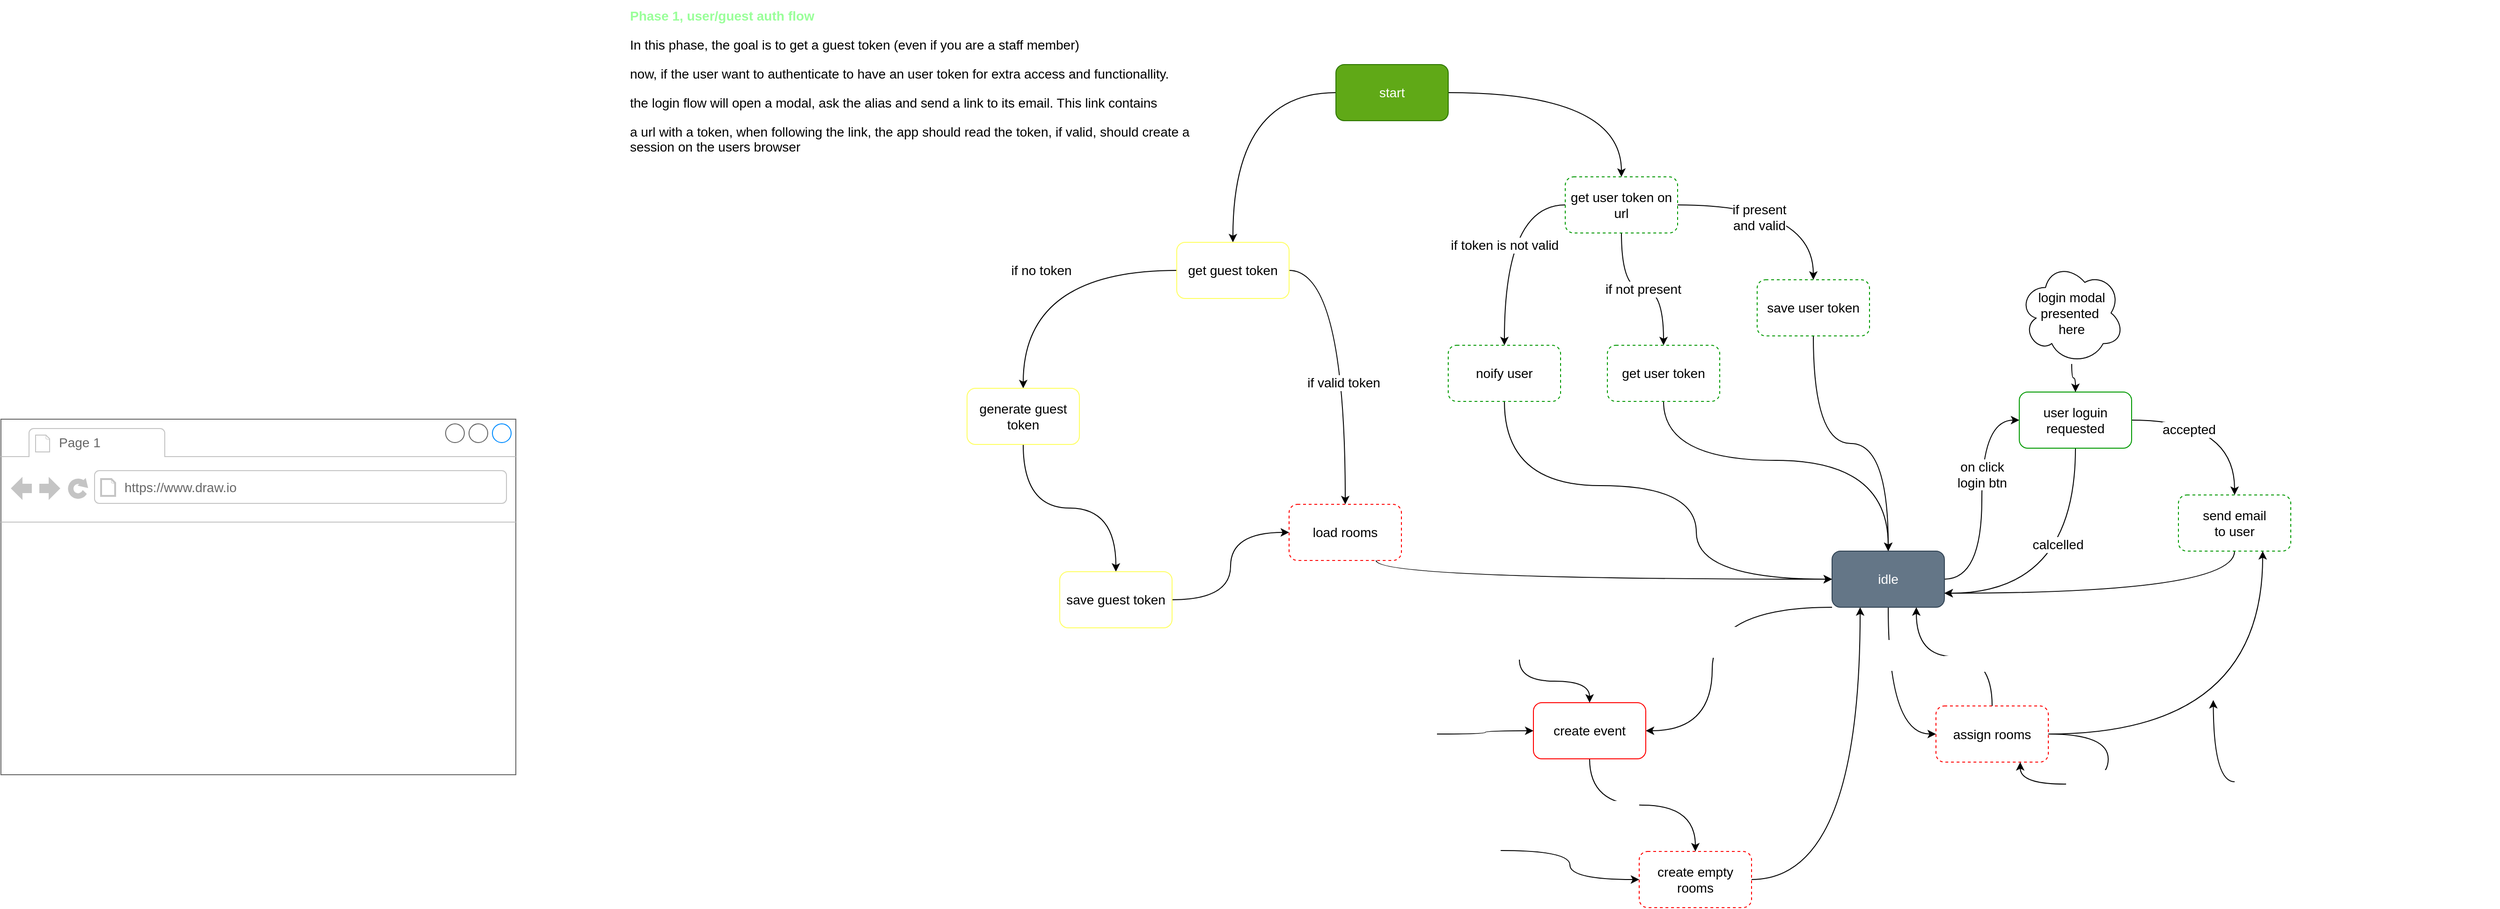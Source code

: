 <mxfile>
    <diagram id="cfPcVWk13IE5omMQbcKf" name="Page-1">
        <mxGraphModel dx="2266" dy="1712" grid="0" gridSize="10" guides="1" tooltips="1" connect="1" arrows="1" fold="1" page="0" pageScale="1" pageWidth="850" pageHeight="1100" math="0" shadow="0">
            <root>
                <mxCell id="0"/>
                <mxCell id="1" parent="0"/>
                <mxCell id="2" value="" style="strokeWidth=1;shadow=0;dashed=0;align=center;html=1;shape=mxgraph.mockup.containers.browserWindow;rSize=0;strokeColor=#666666;strokeColor2=#008cff;strokeColor3=#c4c4c4;mainText=,;recursiveResize=0;fontSize=14;" parent="1" vertex="1">
                    <mxGeometry x="-1366" y="-631" width="550" height="380" as="geometry"/>
                </mxCell>
                <mxCell id="3" value="Page 1" style="strokeWidth=1;shadow=0;dashed=0;align=center;html=1;shape=mxgraph.mockup.containers.anchor;fontSize=14;fontColor=#666666;align=left;" parent="2" vertex="1">
                    <mxGeometry x="60" y="12" width="110" height="26" as="geometry"/>
                </mxCell>
                <mxCell id="4" value="https://www.draw.io" style="strokeWidth=1;shadow=0;dashed=0;align=center;html=1;shape=mxgraph.mockup.containers.anchor;rSize=0;fontSize=14;fontColor=#666666;align=left;" parent="2" vertex="1">
                    <mxGeometry x="130" y="60" width="250" height="26" as="geometry"/>
                </mxCell>
                <mxCell id="13" style="html=1;entryX=0.5;entryY=0;entryDx=0;entryDy=0;edgeStyle=orthogonalEdgeStyle;curved=1;fontSize=14;" parent="1" source="11" target="12" edge="1">
                    <mxGeometry relative="1" as="geometry"/>
                </mxCell>
                <mxCell id="38" style="edgeStyle=orthogonalEdgeStyle;curved=1;html=1;entryX=0.5;entryY=0;entryDx=0;entryDy=0;fontSize=14;" parent="1" source="11" target="18" edge="1">
                    <mxGeometry relative="1" as="geometry"/>
                </mxCell>
                <mxCell id="11" value="start" style="rounded=1;whiteSpace=wrap;html=1;fillColor=#60a917;fontColor=#ffffff;strokeColor=#2D7600;fontSize=14;" parent="1" vertex="1">
                    <mxGeometry x="60" y="-1010" width="120" height="60" as="geometry"/>
                </mxCell>
                <mxCell id="15" value="if no token" style="edgeStyle=orthogonalEdgeStyle;curved=1;html=1;fontSize=14;" parent="1" source="12" target="14" edge="1">
                    <mxGeometry relative="1" as="geometry"/>
                </mxCell>
                <mxCell id="24" style="edgeStyle=orthogonalEdgeStyle;curved=1;html=1;fontSize=14;entryX=0.5;entryY=0;entryDx=0;entryDy=0;exitX=1;exitY=0.5;exitDx=0;exitDy=0;" parent="1" source="12" target="17" edge="1">
                    <mxGeometry relative="1" as="geometry"/>
                </mxCell>
                <mxCell id="25" value="if valid token" style="edgeLabel;html=1;align=center;verticalAlign=middle;resizable=0;points=[];fontSize=14;" parent="24" vertex="1" connectable="0">
                    <mxGeometry x="0.117" y="-17" relative="1" as="geometry">
                        <mxPoint x="15" y="7" as="offset"/>
                    </mxGeometry>
                </mxCell>
                <mxCell id="12" value="get guest token" style="rounded=1;whiteSpace=wrap;html=1;fillColor=default;strokeColor=#FFFF66;fontSize=14;" parent="1" vertex="1">
                    <mxGeometry x="-110" y="-820" width="120" height="60" as="geometry"/>
                </mxCell>
                <mxCell id="c42cUfcJjYAWY93HMcgf-95" style="edgeStyle=orthogonalEdgeStyle;html=1;curved=1;" edge="1" parent="1" source="14" target="c42cUfcJjYAWY93HMcgf-94">
                    <mxGeometry relative="1" as="geometry"/>
                </mxCell>
                <mxCell id="14" value="generate guest token" style="rounded=1;whiteSpace=wrap;html=1;strokeColor=#FFFF66;fontSize=14;" parent="1" vertex="1">
                    <mxGeometry x="-334" y="-664" width="120" height="60" as="geometry"/>
                </mxCell>
                <mxCell id="28" style="edgeStyle=orthogonalEdgeStyle;curved=1;html=1;fontSize=14;" parent="1" source="17" target="20" edge="1">
                    <mxGeometry relative="1" as="geometry">
                        <Array as="points">
                            <mxPoint x="103" y="-460"/>
                        </Array>
                    </mxGeometry>
                </mxCell>
                <mxCell id="17" value="load rooms" style="rounded=1;whiteSpace=wrap;html=1;fontSize=14;strokeColor=#FF0000;dashed=1;" parent="1" vertex="1">
                    <mxGeometry x="10" y="-540" width="120" height="60" as="geometry"/>
                </mxCell>
                <mxCell id="39" style="edgeStyle=orthogonalEdgeStyle;curved=1;html=1;entryX=0.5;entryY=0;entryDx=0;entryDy=0;fontSize=14;" parent="1" source="18" target="22" edge="1">
                    <mxGeometry relative="1" as="geometry"/>
                </mxCell>
                <mxCell id="40" value="if present&lt;br style=&quot;font-size: 14px;&quot;&gt;and valid" style="edgeLabel;html=1;align=center;verticalAlign=middle;resizable=0;points=[];fontSize=14;" parent="39" vertex="1" connectable="0">
                    <mxGeometry x="-0.225" y="-13" relative="1" as="geometry">
                        <mxPoint as="offset"/>
                    </mxGeometry>
                </mxCell>
                <mxCell id="41" value="if not present" style="edgeStyle=orthogonalEdgeStyle;curved=1;html=1;fontSize=14;" parent="1" source="18" target="21" edge="1">
                    <mxGeometry relative="1" as="geometry"/>
                </mxCell>
                <mxCell id="54" value="if token is not valid" style="edgeStyle=orthogonalEdgeStyle;curved=1;html=1;entryX=0.5;entryY=0;entryDx=0;entryDy=0;fontSize=14;" parent="1" source="18" target="42" edge="1">
                    <mxGeometry relative="1" as="geometry"/>
                </mxCell>
                <mxCell id="18" value="get user token on url" style="rounded=1;whiteSpace=wrap;html=1;strokeColor=#009900;fontSize=14;dashed=1;" parent="1" vertex="1">
                    <mxGeometry x="305" y="-890" width="120" height="60" as="geometry"/>
                </mxCell>
                <mxCell id="37" style="edgeStyle=orthogonalEdgeStyle;curved=1;html=1;entryX=1;entryY=0.75;entryDx=0;entryDy=0;fontSize=14;" parent="1" source="19" target="20" edge="1">
                    <mxGeometry relative="1" as="geometry">
                        <Array as="points">
                            <mxPoint x="1020" y="-445"/>
                        </Array>
                    </mxGeometry>
                </mxCell>
                <mxCell id="19" value="send email&lt;br style=&quot;font-size: 14px;&quot;&gt;to user" style="rounded=1;whiteSpace=wrap;html=1;strokeColor=#009900;fontSize=14;dashed=1;" parent="1" vertex="1">
                    <mxGeometry x="960" y="-550" width="120" height="60" as="geometry"/>
                </mxCell>
                <mxCell id="29" style="edgeStyle=orthogonalEdgeStyle;curved=1;html=1;entryX=0;entryY=0.5;entryDx=0;entryDy=0;fontSize=14;" parent="1" source="20" target="23" edge="1">
                    <mxGeometry relative="1" as="geometry"/>
                </mxCell>
                <mxCell id="30" value="on click&lt;br style=&quot;font-size: 14px;&quot;&gt;login btn" style="edgeLabel;html=1;align=center;verticalAlign=middle;resizable=0;points=[];fontSize=14;" parent="29" vertex="1" connectable="0">
                    <mxGeometry x="0.215" relative="1" as="geometry">
                        <mxPoint as="offset"/>
                    </mxGeometry>
                </mxCell>
                <mxCell id="63" style="edgeStyle=orthogonalEdgeStyle;curved=1;html=1;entryX=1;entryY=0.5;entryDx=0;entryDy=0;fontSize=14;fontColor=#FFFFFF;exitX=0;exitY=1;exitDx=0;exitDy=0;" parent="1" source="20" target="53" edge="1">
                    <mxGeometry relative="1" as="geometry">
                        <Array as="points">
                            <mxPoint x="462" y="-430"/>
                            <mxPoint x="462" y="-298"/>
                        </Array>
                    </mxGeometry>
                </mxCell>
                <mxCell id="64" value="if user&lt;br&gt;session" style="edgeLabel;html=1;align=center;verticalAlign=middle;resizable=0;points=[];fontSize=14;fontColor=#FFFFFF;" parent="63" vertex="1" connectable="0">
                    <mxGeometry x="-0.546" y="-1" relative="1" as="geometry">
                        <mxPoint x="-36" y="38" as="offset"/>
                    </mxGeometry>
                </mxCell>
                <mxCell id="87" style="edgeStyle=orthogonalEdgeStyle;curved=1;html=1;entryX=0;entryY=0.5;entryDx=0;entryDy=0;fontSize=14;fontColor=#FFFFFF;" parent="1" source="20" target="51" edge="1">
                    <mxGeometry relative="1" as="geometry"/>
                </mxCell>
                <mxCell id="88" value="if user&lt;br&gt;is host" style="edgeLabel;html=1;align=center;verticalAlign=middle;resizable=0;points=[];fontSize=14;fontColor=#FFFFFF;" parent="87" vertex="1" connectable="0">
                    <mxGeometry x="-0.459" y="1" relative="1" as="geometry">
                        <mxPoint as="offset"/>
                    </mxGeometry>
                </mxCell>
                <mxCell id="20" value="idle" style="rounded=1;whiteSpace=wrap;html=1;fillColor=#647687;fontColor=#ffffff;strokeColor=#314354;fontSize=14;" parent="1" vertex="1">
                    <mxGeometry x="590" y="-490" width="120" height="60" as="geometry"/>
                </mxCell>
                <mxCell id="58" style="edgeStyle=orthogonalEdgeStyle;curved=1;html=1;fontSize=14;" parent="1" source="21" target="20" edge="1">
                    <mxGeometry relative="1" as="geometry">
                        <Array as="points">
                            <mxPoint x="410" y="-587"/>
                            <mxPoint x="650" y="-587"/>
                        </Array>
                    </mxGeometry>
                </mxCell>
                <mxCell id="21" value="get user token" style="rounded=1;whiteSpace=wrap;html=1;strokeColor=#009900;fontSize=14;dashed=1;" parent="1" vertex="1">
                    <mxGeometry x="350" y="-710" width="120" height="60" as="geometry"/>
                </mxCell>
                <mxCell id="57" style="edgeStyle=orthogonalEdgeStyle;curved=1;html=1;fontSize=14;" parent="1" source="22" target="20" edge="1">
                    <mxGeometry relative="1" as="geometry"/>
                </mxCell>
                <mxCell id="22" value="save user token" style="rounded=1;whiteSpace=wrap;html=1;strokeColor=#009900;fontSize=14;dashed=1;" parent="1" vertex="1">
                    <mxGeometry x="510" y="-780" width="120" height="60" as="geometry"/>
                </mxCell>
                <mxCell id="31" style="edgeStyle=orthogonalEdgeStyle;curved=1;html=1;fontSize=14;" parent="1" source="23" target="19" edge="1">
                    <mxGeometry relative="1" as="geometry"/>
                </mxCell>
                <mxCell id="36" value="accepted" style="edgeLabel;html=1;align=center;verticalAlign=middle;resizable=0;points=[];fontSize=14;" parent="31" vertex="1" connectable="0">
                    <mxGeometry x="-0.633" y="2" relative="1" as="geometry">
                        <mxPoint x="26" y="12" as="offset"/>
                    </mxGeometry>
                </mxCell>
                <mxCell id="34" style="edgeStyle=orthogonalEdgeStyle;curved=1;html=1;entryX=1;entryY=0.75;entryDx=0;entryDy=0;fontSize=14;" parent="1" source="23" target="20" edge="1">
                    <mxGeometry relative="1" as="geometry">
                        <Array as="points">
                            <mxPoint x="850" y="-445"/>
                        </Array>
                    </mxGeometry>
                </mxCell>
                <mxCell id="35" value="calcelled" style="edgeLabel;html=1;align=center;verticalAlign=middle;resizable=0;points=[];fontSize=14;" parent="34" vertex="1" connectable="0">
                    <mxGeometry x="-0.303" y="-19" relative="1" as="geometry">
                        <mxPoint as="offset"/>
                    </mxGeometry>
                </mxCell>
                <mxCell id="23" value="user loguin&lt;br style=&quot;font-size: 14px;&quot;&gt;requested" style="rounded=1;whiteSpace=wrap;html=1;strokeColor=#009900;fontSize=14;" parent="1" vertex="1">
                    <mxGeometry x="790" y="-660" width="120" height="60" as="geometry"/>
                </mxCell>
                <mxCell id="33" style="edgeStyle=orthogonalEdgeStyle;curved=1;html=1;fontSize=14;" parent="1" source="32" target="23" edge="1">
                    <mxGeometry relative="1" as="geometry"/>
                </mxCell>
                <mxCell id="32" value="login modal&lt;br style=&quot;font-size: 14px;&quot;&gt;presented&amp;nbsp;&lt;br style=&quot;font-size: 14px;&quot;&gt;here" style="ellipse;shape=cloud;whiteSpace=wrap;html=1;fontSize=14;" parent="1" vertex="1">
                    <mxGeometry x="790" y="-799" width="112" height="109" as="geometry"/>
                </mxCell>
                <mxCell id="55" style="edgeStyle=orthogonalEdgeStyle;curved=1;html=1;entryX=0;entryY=0.5;entryDx=0;entryDy=0;fontSize=14;" parent="1" source="42" target="20" edge="1">
                    <mxGeometry relative="1" as="geometry">
                        <Array as="points">
                            <mxPoint x="240" y="-560"/>
                            <mxPoint x="445" y="-560"/>
                            <mxPoint x="445" y="-460"/>
                        </Array>
                    </mxGeometry>
                </mxCell>
                <mxCell id="42" value="noify user" style="rounded=1;whiteSpace=wrap;html=1;strokeColor=#009900;fontSize=14;dashed=1;" parent="1" vertex="1">
                    <mxGeometry x="180" y="-710" width="120" height="60" as="geometry"/>
                </mxCell>
                <mxCell id="89" style="edgeStyle=orthogonalEdgeStyle;curved=1;html=1;entryX=0.75;entryY=1;entryDx=0;entryDy=0;fontSize=14;fontColor=#FFFFFF;" parent="1" source="51" target="19" edge="1">
                    <mxGeometry relative="1" as="geometry"/>
                </mxCell>
                <mxCell id="90" style="edgeStyle=orthogonalEdgeStyle;curved=1;html=1;fontSize=14;fontColor=#FFFFFF;entryX=0.75;entryY=1;entryDx=0;entryDy=0;" parent="1" source="51" target="51" edge="1">
                    <mxGeometry relative="1" as="geometry">
                        <mxPoint x="827" y="-217" as="targetPoint"/>
                        <Array as="points">
                            <mxPoint x="885" y="-294"/>
                            <mxPoint x="885" y="-241"/>
                            <mxPoint x="791" y="-241"/>
                        </Array>
                    </mxGeometry>
                </mxCell>
                <mxCell id="91" value="if add more" style="edgeLabel;html=1;align=center;verticalAlign=middle;resizable=0;points=[];fontSize=14;fontColor=#FFFFFF;" parent="90" vertex="1" connectable="0">
                    <mxGeometry x="0.087" y="-7" relative="1" as="geometry">
                        <mxPoint as="offset"/>
                    </mxGeometry>
                </mxCell>
                <mxCell id="92" style="edgeStyle=orthogonalEdgeStyle;curved=1;html=1;entryX=0.75;entryY=1;entryDx=0;entryDy=0;fontSize=14;fontColor=#FFFFFF;" parent="1" source="51" target="20" edge="1">
                    <mxGeometry relative="1" as="geometry"/>
                </mxCell>
                <mxCell id="93" value="on done" style="edgeLabel;html=1;align=center;verticalAlign=middle;resizable=0;points=[];fontSize=14;fontColor=#FFFFFF;" parent="92" vertex="1" connectable="0">
                    <mxGeometry x="-0.152" y="7" relative="1" as="geometry">
                        <mxPoint as="offset"/>
                    </mxGeometry>
                </mxCell>
                <mxCell id="51" value="assign rooms" style="rounded=1;whiteSpace=wrap;html=1;fontSize=14;strokeColor=#FF0000;dashed=1;" parent="1" vertex="1">
                    <mxGeometry x="701" y="-324.5" width="120" height="60" as="geometry"/>
                </mxCell>
                <mxCell id="86" style="edgeStyle=orthogonalEdgeStyle;curved=1;html=1;entryX=0.25;entryY=1;entryDx=0;entryDy=0;fontSize=14;fontColor=#FFFFFF;" parent="1" source="52" target="20" edge="1">
                    <mxGeometry relative="1" as="geometry"/>
                </mxCell>
                <mxCell id="52" value="create empty rooms" style="rounded=1;whiteSpace=wrap;html=1;fontSize=14;strokeColor=#FF0000;dashed=1;" parent="1" vertex="1">
                    <mxGeometry x="384" y="-169" width="120" height="60" as="geometry"/>
                </mxCell>
                <mxCell id="69" style="edgeStyle=orthogonalEdgeStyle;curved=1;html=1;fontSize=14;fontColor=#FFFFFF;" parent="1" source="53" target="52" edge="1">
                    <mxGeometry relative="1" as="geometry"/>
                </mxCell>
                <mxCell id="70" value="on done" style="edgeLabel;html=1;align=center;verticalAlign=middle;resizable=0;points=[];fontSize=14;fontColor=#FFFFFF;" parent="69" vertex="1" connectable="0">
                    <mxGeometry x="-0.138" y="-3" relative="1" as="geometry">
                        <mxPoint x="-15" as="offset"/>
                    </mxGeometry>
                </mxCell>
                <mxCell id="53" value="create event" style="rounded=1;whiteSpace=wrap;html=1;fontSize=14;strokeColor=#FF0000;" parent="1" vertex="1">
                    <mxGeometry x="271" y="-328" width="120" height="60" as="geometry"/>
                </mxCell>
                <mxCell id="59" value="&lt;h1 style=&quot;font-size: 14px;&quot;&gt;&lt;font color=&quot;#99ff99&quot; style=&quot;font-size: 14px;&quot;&gt;Phase 1, user/guest auth flow&lt;/font&gt;&lt;/h1&gt;&lt;p style=&quot;font-size: 14px;&quot;&gt;In this phase, the goal is to get a guest token (even if you are a staff member)&lt;/p&gt;&lt;p style=&quot;font-size: 14px;&quot;&gt;now, if the user want to authenticate to have an user token for extra access and functionallity.&lt;/p&gt;&lt;p style=&quot;font-size: 14px;&quot;&gt;the login flow will open a modal, ask the alias and send a link to its email. This link contains&lt;/p&gt;&lt;p style=&quot;font-size: 14px;&quot;&gt;a url with a token, when following the link, the app should read the token, if valid, should create a session on the users browser&lt;/p&gt;" style="text;html=1;strokeColor=none;fillColor=none;spacing=5;spacingTop=-20;whiteSpace=wrap;overflow=hidden;rounded=0;fontSize=14;" parent="1" vertex="1">
                    <mxGeometry x="-699" y="-1069" width="611" height="235" as="geometry"/>
                </mxCell>
                <mxCell id="66" style="edgeStyle=orthogonalEdgeStyle;curved=1;html=1;fontSize=14;fontColor=#FFFFFF;" parent="1" source="65" target="53" edge="1">
                    <mxGeometry relative="1" as="geometry"/>
                </mxCell>
                <mxCell id="65" value="open event&lt;br&gt;creation&lt;br&gt;form" style="ellipse;shape=cloud;whiteSpace=wrap;html=1;strokeColor=#FFFFFF;fontSize=14;fontColor=#FFFFFF;fillColor=none;" parent="1" vertex="1">
                    <mxGeometry x="178" y="-465" width="156" height="91" as="geometry"/>
                </mxCell>
                <mxCell id="68" style="edgeStyle=orthogonalEdgeStyle;curved=1;html=1;fontSize=14;fontColor=#FFFFFF;" parent="1" source="67" target="53" edge="1">
                    <mxGeometry relative="1" as="geometry"/>
                </mxCell>
                <mxCell id="67" value="the user who&lt;br&gt;created the event&lt;br&gt;will now be&lt;br&gt;host" style="ellipse;shape=cloud;whiteSpace=wrap;html=1;strokeColor=#FFFFFF;fontSize=14;fontColor=#FFFFFF;fillColor=none;" parent="1" vertex="1">
                    <mxGeometry x="-49" y="-349" width="217" height="109" as="geometry"/>
                </mxCell>
                <mxCell id="84" style="edgeStyle=orthogonalEdgeStyle;curved=1;html=1;entryX=0;entryY=0.5;entryDx=0;entryDy=0;fontSize=14;fontColor=#FFFFFF;" parent="1" source="71" target="52" edge="1">
                    <mxGeometry relative="1" as="geometry"/>
                </mxCell>
                <mxCell id="71" value="amount of rooms will depend &lt;br&gt;on atendee count &lt;br&gt;and facilitator count" style="ellipse;shape=cloud;whiteSpace=wrap;html=1;strokeColor=#FFFFFF;fontSize=14;fontColor=#FFFFFF;fillColor=none;" parent="1" vertex="1">
                    <mxGeometry x="-19" y="-222" width="255" height="104" as="geometry"/>
                </mxCell>
                <mxCell id="94" style="edgeStyle=orthogonalEdgeStyle;curved=1;html=1;fontSize=14;fontColor=#FFFFFF;" parent="1" source="83" edge="1">
                    <mxGeometry relative="1" as="geometry">
                        <mxPoint x="997.24" y="-330.822" as="targetPoint"/>
                    </mxGeometry>
                </mxCell>
                <mxCell id="83" value="send the login email&lt;br&gt;to given alias, this will be &lt;br&gt;the same process that &lt;br&gt;the user requested login" style="ellipse;shape=cloud;whiteSpace=wrap;html=1;strokeColor=#FFFFFF;fontSize=14;fontColor=#FFFFFF;fillColor=none;" parent="1" vertex="1">
                    <mxGeometry x="1020" y="-308" width="282" height="129" as="geometry"/>
                </mxCell>
                <mxCell id="c42cUfcJjYAWY93HMcgf-96" style="edgeStyle=orthogonalEdgeStyle;curved=1;html=1;entryX=0;entryY=0.5;entryDx=0;entryDy=0;" edge="1" parent="1" source="c42cUfcJjYAWY93HMcgf-94" target="17">
                    <mxGeometry relative="1" as="geometry"/>
                </mxCell>
                <mxCell id="c42cUfcJjYAWY93HMcgf-94" value="save guest token" style="rounded=1;whiteSpace=wrap;html=1;strokeColor=#FFFF66;fontSize=14;" vertex="1" parent="1">
                    <mxGeometry x="-235" y="-468" width="120" height="60" as="geometry"/>
                </mxCell>
            </root>
        </mxGraphModel>
    </diagram>
    <diagram id="HedJCKXLisekwMD_0jkN" name="Page-2">
        <mxGraphModel dx="750" dy="1448" grid="0" gridSize="10" guides="1" tooltips="1" connect="1" arrows="1" fold="1" page="1" pageScale="1" pageWidth="850" pageHeight="1100" math="0" shadow="0">
            <root>
                <mxCell id="0"/>
                <mxCell id="1" parent="0"/>
                <mxCell id="4cwhOY1kuKCuPjAlp6LJ-3" style="edgeStyle=none;html=1;entryX=0;entryY=0.5;entryDx=0;entryDy=0;" edge="1" parent="1" source="4cwhOY1kuKCuPjAlp6LJ-1" target="4cwhOY1kuKCuPjAlp6LJ-2">
                    <mxGeometry relative="1" as="geometry"/>
                </mxCell>
                <mxCell id="4cwhOY1kuKCuPjAlp6LJ-13" style="edgeStyle=none;html=1;" edge="1" parent="1" source="4cwhOY1kuKCuPjAlp6LJ-1" target="4cwhOY1kuKCuPjAlp6LJ-12">
                    <mxGeometry relative="1" as="geometry"/>
                </mxCell>
                <mxCell id="4cwhOY1kuKCuPjAlp6LJ-15" style="edgeStyle=none;html=1;" edge="1" parent="1" source="4cwhOY1kuKCuPjAlp6LJ-1" target="4cwhOY1kuKCuPjAlp6LJ-14">
                    <mxGeometry relative="1" as="geometry"/>
                </mxCell>
                <mxCell id="4cwhOY1kuKCuPjAlp6LJ-1" value="comando" style="rounded=0;whiteSpace=wrap;html=1;" vertex="1" parent="1">
                    <mxGeometry x="101" y="-81" width="120" height="60" as="geometry"/>
                </mxCell>
                <mxCell id="4cwhOY1kuKCuPjAlp6LJ-2" value="accion" style="rounded=0;whiteSpace=wrap;html=1;" vertex="1" parent="1">
                    <mxGeometry x="455" y="-81" width="120" height="60" as="geometry"/>
                </mxCell>
                <mxCell id="4cwhOY1kuKCuPjAlp6LJ-5" value="publisher" style="rounded=0;whiteSpace=wrap;html=1;" vertex="1" parent="1">
                    <mxGeometry x="109" y="227" width="120" height="60" as="geometry"/>
                </mxCell>
                <mxCell id="4cwhOY1kuKCuPjAlp6LJ-7" style="edgeStyle=none;html=1;entryX=1;entryY=0.5;entryDx=0;entryDy=0;" edge="1" parent="1" source="4cwhOY1kuKCuPjAlp6LJ-6" target="4cwhOY1kuKCuPjAlp6LJ-5">
                    <mxGeometry relative="1" as="geometry"/>
                </mxCell>
                <mxCell id="4cwhOY1kuKCuPjAlp6LJ-6" value="Subscriber" style="rounded=0;whiteSpace=wrap;html=1;" vertex="1" parent="1">
                    <mxGeometry x="463" y="227" width="120" height="60" as="geometry"/>
                </mxCell>
                <mxCell id="4cwhOY1kuKCuPjAlp6LJ-9" style="edgeStyle=none;html=1;" edge="1" parent="1" source="4cwhOY1kuKCuPjAlp6LJ-8" target="4cwhOY1kuKCuPjAlp6LJ-5">
                    <mxGeometry relative="1" as="geometry"/>
                </mxCell>
                <mxCell id="4cwhOY1kuKCuPjAlp6LJ-8" value="Subscriber" style="rounded=0;whiteSpace=wrap;html=1;" vertex="1" parent="1">
                    <mxGeometry x="463" y="148" width="120" height="60" as="geometry"/>
                </mxCell>
                <mxCell id="4cwhOY1kuKCuPjAlp6LJ-11" style="edgeStyle=none;html=1;" edge="1" parent="1" source="4cwhOY1kuKCuPjAlp6LJ-10" target="4cwhOY1kuKCuPjAlp6LJ-5">
                    <mxGeometry relative="1" as="geometry"/>
                </mxCell>
                <mxCell id="4cwhOY1kuKCuPjAlp6LJ-10" value="Subscriber" style="rounded=0;whiteSpace=wrap;html=1;" vertex="1" parent="1">
                    <mxGeometry x="463" y="315" width="120" height="60" as="geometry"/>
                </mxCell>
                <mxCell id="4cwhOY1kuKCuPjAlp6LJ-12" value="accion" style="rounded=0;whiteSpace=wrap;html=1;" vertex="1" parent="1">
                    <mxGeometry x="432" y="-190" width="120" height="60" as="geometry"/>
                </mxCell>
                <mxCell id="4cwhOY1kuKCuPjAlp6LJ-14" value="accion" style="rounded=0;whiteSpace=wrap;html=1;" vertex="1" parent="1">
                    <mxGeometry x="184" y="-218" width="120" height="60" as="geometry"/>
                </mxCell>
            </root>
        </mxGraphModel>
    </diagram>
    <diagram id="eZ4oSfEjRxr283u4Spvj" name="Page-3">
        <mxGraphModel dx="839" dy="1561" grid="0" gridSize="10" guides="1" tooltips="1" connect="1" arrows="1" fold="1" page="1" pageScale="1" pageWidth="850" pageHeight="1100" math="0" shadow="0">
            <root>
                <mxCell id="0"/>
                <mxCell id="1" parent="0"/>
                <mxCell id="ANnkcaSLfdBhQL78HxMt-1" value="Button 1" style="rounded=0;whiteSpace=wrap;html=1;" vertex="1" parent="1">
                    <mxGeometry x="48" y="179" width="68" height="30" as="geometry"/>
                </mxCell>
                <mxCell id="ANnkcaSLfdBhQL78HxMt-2" value="" style="shape=flexArrow;endArrow=classic;html=1;" edge="1" parent="1">
                    <mxGeometry width="50" height="50" relative="1" as="geometry">
                        <mxPoint x="54" y="76" as="sourcePoint"/>
                        <mxPoint x="104" y="26" as="targetPoint"/>
                    </mxGeometry>
                </mxCell>
                <mxCell id="ANnkcaSLfdBhQL78HxMt-7" style="edgeStyle=none;html=1;" edge="1" parent="1" source="ANnkcaSLfdBhQL78HxMt-6" target="ANnkcaSLfdBhQL78HxMt-1">
                    <mxGeometry relative="1" as="geometry">
                        <mxPoint x="122" y="182" as="targetPoint"/>
                    </mxGeometry>
                </mxCell>
                <mxCell id="ANnkcaSLfdBhQL78HxMt-6" value="event-source 1" style="rounded=0;whiteSpace=wrap;html=1;" vertex="1" parent="1">
                    <mxGeometry x="146" y="97" width="118" height="34" as="geometry"/>
                </mxCell>
                <mxCell id="ANnkcaSLfdBhQL78HxMt-8" value="Button 2" style="rounded=0;whiteSpace=wrap;html=1;" vertex="1" parent="1">
                    <mxGeometry x="458" y="179" width="68" height="30" as="geometry"/>
                </mxCell>
                <mxCell id="ANnkcaSLfdBhQL78HxMt-10" style="edgeStyle=none;html=1;" edge="1" parent="1" source="ANnkcaSLfdBhQL78HxMt-9" target="ANnkcaSLfdBhQL78HxMt-8">
                    <mxGeometry relative="1" as="geometry"/>
                </mxCell>
                <mxCell id="ANnkcaSLfdBhQL78HxMt-20" style="edgeStyle=none;html=1;entryX=0;entryY=0.5;entryDx=0;entryDy=0;" edge="1" parent="1" source="ANnkcaSLfdBhQL78HxMt-9" target="ANnkcaSLfdBhQL78HxMt-18">
                    <mxGeometry relative="1" as="geometry"/>
                </mxCell>
                <mxCell id="ANnkcaSLfdBhQL78HxMt-9" value="event-source 2" style="rounded=0;whiteSpace=wrap;html=1;" vertex="1" parent="1">
                    <mxGeometry x="340" y="97" width="118" height="34" as="geometry"/>
                </mxCell>
                <mxCell id="ANnkcaSLfdBhQL78HxMt-14" style="edgeStyle=none;html=1;" edge="1" parent="1" source="ANnkcaSLfdBhQL78HxMt-13" target="ANnkcaSLfdBhQL78HxMt-6">
                    <mxGeometry relative="1" as="geometry"/>
                </mxCell>
                <mxCell id="ANnkcaSLfdBhQL78HxMt-15" style="edgeStyle=none;html=1;entryX=0.5;entryY=0;entryDx=0;entryDy=0;" edge="1" parent="1" source="ANnkcaSLfdBhQL78HxMt-13" target="ANnkcaSLfdBhQL78HxMt-9">
                    <mxGeometry relative="1" as="geometry"/>
                </mxCell>
                <mxCell id="ANnkcaSLfdBhQL78HxMt-13" value="event-group 1" style="rounded=0;whiteSpace=wrap;html=1;" vertex="1" parent="1">
                    <mxGeometry x="236" y="-19" width="118" height="34" as="geometry"/>
                </mxCell>
                <mxCell id="ANnkcaSLfdBhQL78HxMt-17" style="edgeStyle=none;html=1;entryX=1;entryY=0.25;entryDx=0;entryDy=0;" edge="1" parent="1" source="ANnkcaSLfdBhQL78HxMt-16" target="ANnkcaSLfdBhQL78HxMt-13">
                    <mxGeometry relative="1" as="geometry"/>
                </mxCell>
                <mxCell id="ANnkcaSLfdBhQL78HxMt-16" value="log de todo" style="rounded=0;whiteSpace=wrap;html=1;" vertex="1" parent="1">
                    <mxGeometry x="501" y="-147" width="120" height="166" as="geometry"/>
                </mxCell>
                <mxCell id="ANnkcaSLfdBhQL78HxMt-24" value="Si" style="edgeStyle=none;html=1;entryX=0.625;entryY=1;entryDx=0;entryDy=0;" edge="1" parent="1" source="ANnkcaSLfdBhQL78HxMt-18" target="ANnkcaSLfdBhQL78HxMt-21">
                    <mxGeometry relative="1" as="geometry"/>
                </mxCell>
                <mxCell id="ANnkcaSLfdBhQL78HxMt-18" value="Filter" style="rhombus;whiteSpace=wrap;html=1;" vertex="1" parent="1">
                    <mxGeometry x="524" y="145" width="80" height="28" as="geometry"/>
                </mxCell>
                <mxCell id="ANnkcaSLfdBhQL78HxMt-25" style="edgeStyle=none;html=1;" edge="1" parent="1" source="ANnkcaSLfdBhQL78HxMt-21" target="ANnkcaSLfdBhQL78HxMt-9">
                    <mxGeometry relative="1" as="geometry"/>
                </mxCell>
                <mxCell id="ANnkcaSLfdBhQL78HxMt-26" value="new &lt;br&gt;value" style="edgeLabel;html=1;align=center;verticalAlign=middle;resizable=0;points=[];" vertex="1" connectable="0" parent="ANnkcaSLfdBhQL78HxMt-25">
                    <mxGeometry x="-0.335" y="-1" relative="1" as="geometry">
                        <mxPoint as="offset"/>
                    </mxGeometry>
                </mxCell>
                <mxCell id="ANnkcaSLfdBhQL78HxMt-21" value="transform" style="shape=hexagon;perimeter=hexagonPerimeter2;whiteSpace=wrap;html=1;fixedSize=1;" vertex="1" parent="1">
                    <mxGeometry x="543" y="64" width="120" height="25" as="geometry"/>
                </mxCell>
            </root>
        </mxGraphModel>
    </diagram>
</mxfile>